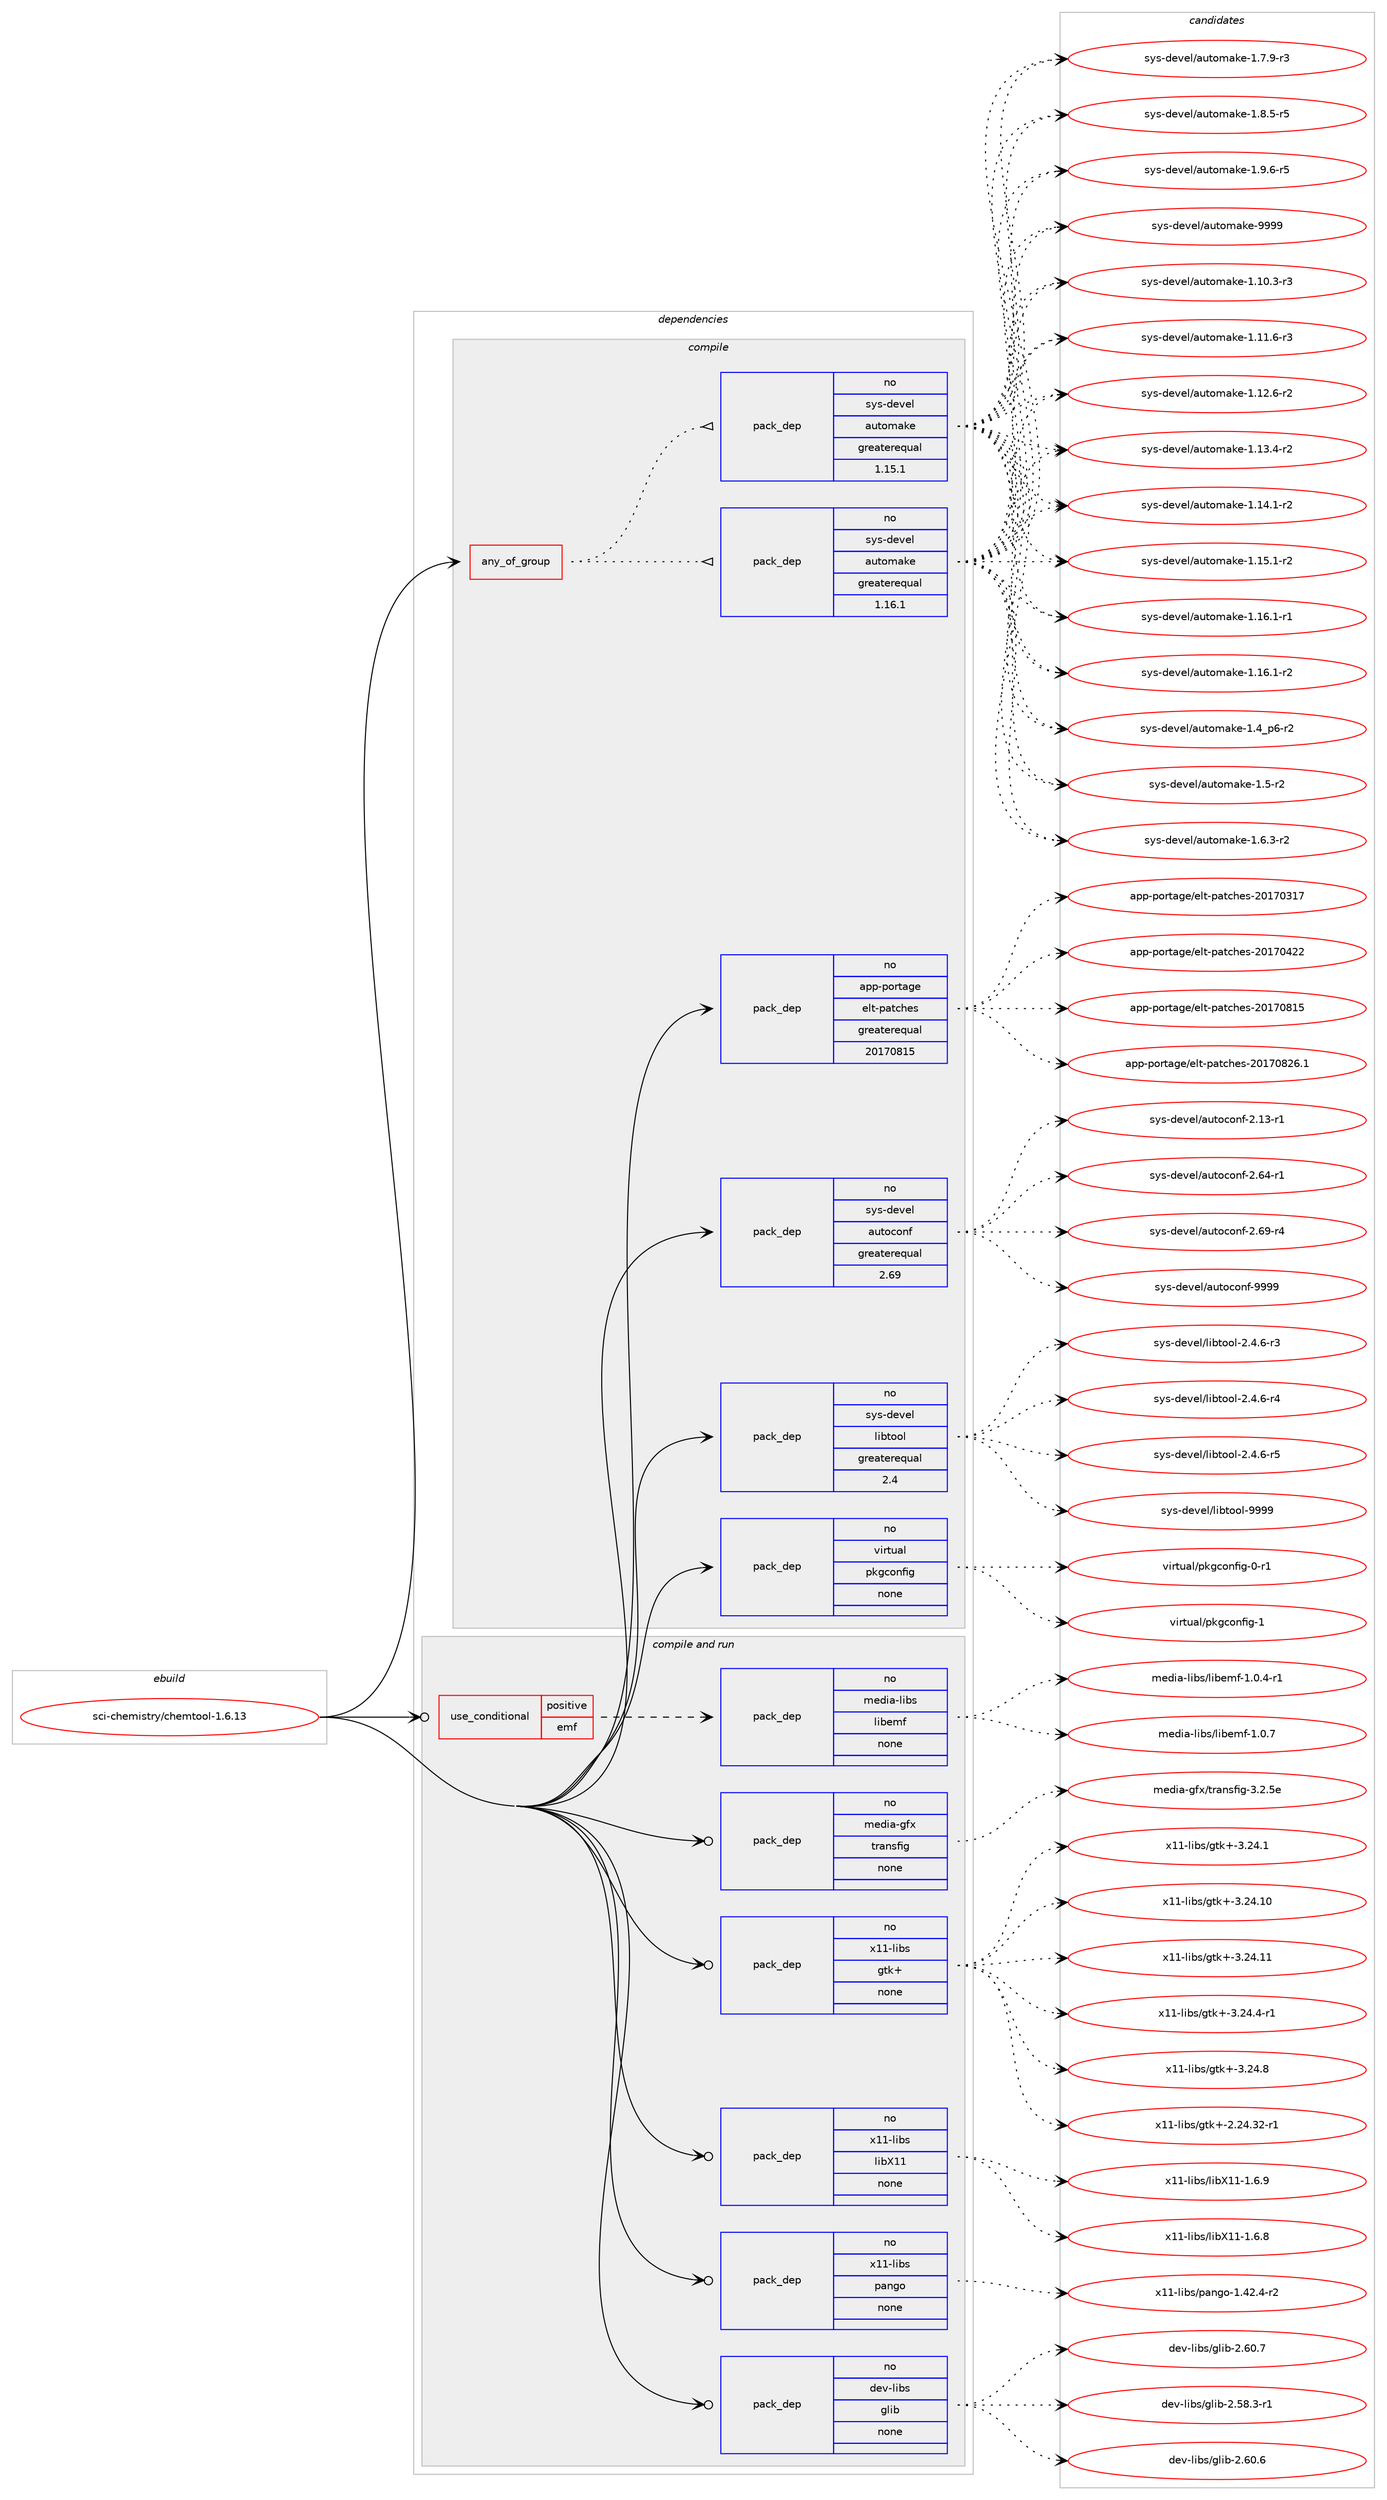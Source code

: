 digraph prolog {

# *************
# Graph options
# *************

newrank=true;
concentrate=true;
compound=true;
graph [rankdir=LR,fontname=Helvetica,fontsize=10,ranksep=1.5];#, ranksep=2.5, nodesep=0.2];
edge  [arrowhead=vee];
node  [fontname=Helvetica,fontsize=10];

# **********
# The ebuild
# **********

subgraph cluster_leftcol {
color=gray;
rank=same;
label=<<i>ebuild</i>>;
id [label="sci-chemistry/chemtool-1.6.13", color=red, width=4, href="../sci-chemistry/chemtool-1.6.13.svg"];
}

# ****************
# The dependencies
# ****************

subgraph cluster_midcol {
color=gray;
label=<<i>dependencies</i>>;
subgraph cluster_compile {
fillcolor="#eeeeee";
style=filled;
label=<<i>compile</i>>;
subgraph any14523 {
dependency851337 [label=<<TABLE BORDER="0" CELLBORDER="1" CELLSPACING="0" CELLPADDING="4"><TR><TD CELLPADDING="10">any_of_group</TD></TR></TABLE>>, shape=none, color=red];subgraph pack629408 {
dependency851338 [label=<<TABLE BORDER="0" CELLBORDER="1" CELLSPACING="0" CELLPADDING="4" WIDTH="220"><TR><TD ROWSPAN="6" CELLPADDING="30">pack_dep</TD></TR><TR><TD WIDTH="110">no</TD></TR><TR><TD>sys-devel</TD></TR><TR><TD>automake</TD></TR><TR><TD>greaterequal</TD></TR><TR><TD>1.16.1</TD></TR></TABLE>>, shape=none, color=blue];
}
dependency851337:e -> dependency851338:w [weight=20,style="dotted",arrowhead="oinv"];
subgraph pack629409 {
dependency851339 [label=<<TABLE BORDER="0" CELLBORDER="1" CELLSPACING="0" CELLPADDING="4" WIDTH="220"><TR><TD ROWSPAN="6" CELLPADDING="30">pack_dep</TD></TR><TR><TD WIDTH="110">no</TD></TR><TR><TD>sys-devel</TD></TR><TR><TD>automake</TD></TR><TR><TD>greaterequal</TD></TR><TR><TD>1.15.1</TD></TR></TABLE>>, shape=none, color=blue];
}
dependency851337:e -> dependency851339:w [weight=20,style="dotted",arrowhead="oinv"];
}
id:e -> dependency851337:w [weight=20,style="solid",arrowhead="vee"];
subgraph pack629410 {
dependency851340 [label=<<TABLE BORDER="0" CELLBORDER="1" CELLSPACING="0" CELLPADDING="4" WIDTH="220"><TR><TD ROWSPAN="6" CELLPADDING="30">pack_dep</TD></TR><TR><TD WIDTH="110">no</TD></TR><TR><TD>app-portage</TD></TR><TR><TD>elt-patches</TD></TR><TR><TD>greaterequal</TD></TR><TR><TD>20170815</TD></TR></TABLE>>, shape=none, color=blue];
}
id:e -> dependency851340:w [weight=20,style="solid",arrowhead="vee"];
subgraph pack629411 {
dependency851341 [label=<<TABLE BORDER="0" CELLBORDER="1" CELLSPACING="0" CELLPADDING="4" WIDTH="220"><TR><TD ROWSPAN="6" CELLPADDING="30">pack_dep</TD></TR><TR><TD WIDTH="110">no</TD></TR><TR><TD>sys-devel</TD></TR><TR><TD>autoconf</TD></TR><TR><TD>greaterequal</TD></TR><TR><TD>2.69</TD></TR></TABLE>>, shape=none, color=blue];
}
id:e -> dependency851341:w [weight=20,style="solid",arrowhead="vee"];
subgraph pack629412 {
dependency851342 [label=<<TABLE BORDER="0" CELLBORDER="1" CELLSPACING="0" CELLPADDING="4" WIDTH="220"><TR><TD ROWSPAN="6" CELLPADDING="30">pack_dep</TD></TR><TR><TD WIDTH="110">no</TD></TR><TR><TD>sys-devel</TD></TR><TR><TD>libtool</TD></TR><TR><TD>greaterequal</TD></TR><TR><TD>2.4</TD></TR></TABLE>>, shape=none, color=blue];
}
id:e -> dependency851342:w [weight=20,style="solid",arrowhead="vee"];
subgraph pack629413 {
dependency851343 [label=<<TABLE BORDER="0" CELLBORDER="1" CELLSPACING="0" CELLPADDING="4" WIDTH="220"><TR><TD ROWSPAN="6" CELLPADDING="30">pack_dep</TD></TR><TR><TD WIDTH="110">no</TD></TR><TR><TD>virtual</TD></TR><TR><TD>pkgconfig</TD></TR><TR><TD>none</TD></TR><TR><TD></TD></TR></TABLE>>, shape=none, color=blue];
}
id:e -> dependency851343:w [weight=20,style="solid",arrowhead="vee"];
}
subgraph cluster_compileandrun {
fillcolor="#eeeeee";
style=filled;
label=<<i>compile and run</i>>;
subgraph cond206898 {
dependency851344 [label=<<TABLE BORDER="0" CELLBORDER="1" CELLSPACING="0" CELLPADDING="4"><TR><TD ROWSPAN="3" CELLPADDING="10">use_conditional</TD></TR><TR><TD>positive</TD></TR><TR><TD>emf</TD></TR></TABLE>>, shape=none, color=red];
subgraph pack629414 {
dependency851345 [label=<<TABLE BORDER="0" CELLBORDER="1" CELLSPACING="0" CELLPADDING="4" WIDTH="220"><TR><TD ROWSPAN="6" CELLPADDING="30">pack_dep</TD></TR><TR><TD WIDTH="110">no</TD></TR><TR><TD>media-libs</TD></TR><TR><TD>libemf</TD></TR><TR><TD>none</TD></TR><TR><TD></TD></TR></TABLE>>, shape=none, color=blue];
}
dependency851344:e -> dependency851345:w [weight=20,style="dashed",arrowhead="vee"];
}
id:e -> dependency851344:w [weight=20,style="solid",arrowhead="odotvee"];
subgraph pack629415 {
dependency851346 [label=<<TABLE BORDER="0" CELLBORDER="1" CELLSPACING="0" CELLPADDING="4" WIDTH="220"><TR><TD ROWSPAN="6" CELLPADDING="30">pack_dep</TD></TR><TR><TD WIDTH="110">no</TD></TR><TR><TD>dev-libs</TD></TR><TR><TD>glib</TD></TR><TR><TD>none</TD></TR><TR><TD></TD></TR></TABLE>>, shape=none, color=blue];
}
id:e -> dependency851346:w [weight=20,style="solid",arrowhead="odotvee"];
subgraph pack629416 {
dependency851347 [label=<<TABLE BORDER="0" CELLBORDER="1" CELLSPACING="0" CELLPADDING="4" WIDTH="220"><TR><TD ROWSPAN="6" CELLPADDING="30">pack_dep</TD></TR><TR><TD WIDTH="110">no</TD></TR><TR><TD>media-gfx</TD></TR><TR><TD>transfig</TD></TR><TR><TD>none</TD></TR><TR><TD></TD></TR></TABLE>>, shape=none, color=blue];
}
id:e -> dependency851347:w [weight=20,style="solid",arrowhead="odotvee"];
subgraph pack629417 {
dependency851348 [label=<<TABLE BORDER="0" CELLBORDER="1" CELLSPACING="0" CELLPADDING="4" WIDTH="220"><TR><TD ROWSPAN="6" CELLPADDING="30">pack_dep</TD></TR><TR><TD WIDTH="110">no</TD></TR><TR><TD>x11-libs</TD></TR><TR><TD>gtk+</TD></TR><TR><TD>none</TD></TR><TR><TD></TD></TR></TABLE>>, shape=none, color=blue];
}
id:e -> dependency851348:w [weight=20,style="solid",arrowhead="odotvee"];
subgraph pack629418 {
dependency851349 [label=<<TABLE BORDER="0" CELLBORDER="1" CELLSPACING="0" CELLPADDING="4" WIDTH="220"><TR><TD ROWSPAN="6" CELLPADDING="30">pack_dep</TD></TR><TR><TD WIDTH="110">no</TD></TR><TR><TD>x11-libs</TD></TR><TR><TD>libX11</TD></TR><TR><TD>none</TD></TR><TR><TD></TD></TR></TABLE>>, shape=none, color=blue];
}
id:e -> dependency851349:w [weight=20,style="solid",arrowhead="odotvee"];
subgraph pack629419 {
dependency851350 [label=<<TABLE BORDER="0" CELLBORDER="1" CELLSPACING="0" CELLPADDING="4" WIDTH="220"><TR><TD ROWSPAN="6" CELLPADDING="30">pack_dep</TD></TR><TR><TD WIDTH="110">no</TD></TR><TR><TD>x11-libs</TD></TR><TR><TD>pango</TD></TR><TR><TD>none</TD></TR><TR><TD></TD></TR></TABLE>>, shape=none, color=blue];
}
id:e -> dependency851350:w [weight=20,style="solid",arrowhead="odotvee"];
}
subgraph cluster_run {
fillcolor="#eeeeee";
style=filled;
label=<<i>run</i>>;
}
}

# **************
# The candidates
# **************

subgraph cluster_choices {
rank=same;
color=gray;
label=<<i>candidates</i>>;

subgraph choice629408 {
color=black;
nodesep=1;
choice11512111545100101118101108479711711611110997107101454946494846514511451 [label="sys-devel/automake-1.10.3-r3", color=red, width=4,href="../sys-devel/automake-1.10.3-r3.svg"];
choice11512111545100101118101108479711711611110997107101454946494946544511451 [label="sys-devel/automake-1.11.6-r3", color=red, width=4,href="../sys-devel/automake-1.11.6-r3.svg"];
choice11512111545100101118101108479711711611110997107101454946495046544511450 [label="sys-devel/automake-1.12.6-r2", color=red, width=4,href="../sys-devel/automake-1.12.6-r2.svg"];
choice11512111545100101118101108479711711611110997107101454946495146524511450 [label="sys-devel/automake-1.13.4-r2", color=red, width=4,href="../sys-devel/automake-1.13.4-r2.svg"];
choice11512111545100101118101108479711711611110997107101454946495246494511450 [label="sys-devel/automake-1.14.1-r2", color=red, width=4,href="../sys-devel/automake-1.14.1-r2.svg"];
choice11512111545100101118101108479711711611110997107101454946495346494511450 [label="sys-devel/automake-1.15.1-r2", color=red, width=4,href="../sys-devel/automake-1.15.1-r2.svg"];
choice11512111545100101118101108479711711611110997107101454946495446494511449 [label="sys-devel/automake-1.16.1-r1", color=red, width=4,href="../sys-devel/automake-1.16.1-r1.svg"];
choice11512111545100101118101108479711711611110997107101454946495446494511450 [label="sys-devel/automake-1.16.1-r2", color=red, width=4,href="../sys-devel/automake-1.16.1-r2.svg"];
choice115121115451001011181011084797117116111109971071014549465295112544511450 [label="sys-devel/automake-1.4_p6-r2", color=red, width=4,href="../sys-devel/automake-1.4_p6-r2.svg"];
choice11512111545100101118101108479711711611110997107101454946534511450 [label="sys-devel/automake-1.5-r2", color=red, width=4,href="../sys-devel/automake-1.5-r2.svg"];
choice115121115451001011181011084797117116111109971071014549465446514511450 [label="sys-devel/automake-1.6.3-r2", color=red, width=4,href="../sys-devel/automake-1.6.3-r2.svg"];
choice115121115451001011181011084797117116111109971071014549465546574511451 [label="sys-devel/automake-1.7.9-r3", color=red, width=4,href="../sys-devel/automake-1.7.9-r3.svg"];
choice115121115451001011181011084797117116111109971071014549465646534511453 [label="sys-devel/automake-1.8.5-r5", color=red, width=4,href="../sys-devel/automake-1.8.5-r5.svg"];
choice115121115451001011181011084797117116111109971071014549465746544511453 [label="sys-devel/automake-1.9.6-r5", color=red, width=4,href="../sys-devel/automake-1.9.6-r5.svg"];
choice115121115451001011181011084797117116111109971071014557575757 [label="sys-devel/automake-9999", color=red, width=4,href="../sys-devel/automake-9999.svg"];
dependency851338:e -> choice11512111545100101118101108479711711611110997107101454946494846514511451:w [style=dotted,weight="100"];
dependency851338:e -> choice11512111545100101118101108479711711611110997107101454946494946544511451:w [style=dotted,weight="100"];
dependency851338:e -> choice11512111545100101118101108479711711611110997107101454946495046544511450:w [style=dotted,weight="100"];
dependency851338:e -> choice11512111545100101118101108479711711611110997107101454946495146524511450:w [style=dotted,weight="100"];
dependency851338:e -> choice11512111545100101118101108479711711611110997107101454946495246494511450:w [style=dotted,weight="100"];
dependency851338:e -> choice11512111545100101118101108479711711611110997107101454946495346494511450:w [style=dotted,weight="100"];
dependency851338:e -> choice11512111545100101118101108479711711611110997107101454946495446494511449:w [style=dotted,weight="100"];
dependency851338:e -> choice11512111545100101118101108479711711611110997107101454946495446494511450:w [style=dotted,weight="100"];
dependency851338:e -> choice115121115451001011181011084797117116111109971071014549465295112544511450:w [style=dotted,weight="100"];
dependency851338:e -> choice11512111545100101118101108479711711611110997107101454946534511450:w [style=dotted,weight="100"];
dependency851338:e -> choice115121115451001011181011084797117116111109971071014549465446514511450:w [style=dotted,weight="100"];
dependency851338:e -> choice115121115451001011181011084797117116111109971071014549465546574511451:w [style=dotted,weight="100"];
dependency851338:e -> choice115121115451001011181011084797117116111109971071014549465646534511453:w [style=dotted,weight="100"];
dependency851338:e -> choice115121115451001011181011084797117116111109971071014549465746544511453:w [style=dotted,weight="100"];
dependency851338:e -> choice115121115451001011181011084797117116111109971071014557575757:w [style=dotted,weight="100"];
}
subgraph choice629409 {
color=black;
nodesep=1;
choice11512111545100101118101108479711711611110997107101454946494846514511451 [label="sys-devel/automake-1.10.3-r3", color=red, width=4,href="../sys-devel/automake-1.10.3-r3.svg"];
choice11512111545100101118101108479711711611110997107101454946494946544511451 [label="sys-devel/automake-1.11.6-r3", color=red, width=4,href="../sys-devel/automake-1.11.6-r3.svg"];
choice11512111545100101118101108479711711611110997107101454946495046544511450 [label="sys-devel/automake-1.12.6-r2", color=red, width=4,href="../sys-devel/automake-1.12.6-r2.svg"];
choice11512111545100101118101108479711711611110997107101454946495146524511450 [label="sys-devel/automake-1.13.4-r2", color=red, width=4,href="../sys-devel/automake-1.13.4-r2.svg"];
choice11512111545100101118101108479711711611110997107101454946495246494511450 [label="sys-devel/automake-1.14.1-r2", color=red, width=4,href="../sys-devel/automake-1.14.1-r2.svg"];
choice11512111545100101118101108479711711611110997107101454946495346494511450 [label="sys-devel/automake-1.15.1-r2", color=red, width=4,href="../sys-devel/automake-1.15.1-r2.svg"];
choice11512111545100101118101108479711711611110997107101454946495446494511449 [label="sys-devel/automake-1.16.1-r1", color=red, width=4,href="../sys-devel/automake-1.16.1-r1.svg"];
choice11512111545100101118101108479711711611110997107101454946495446494511450 [label="sys-devel/automake-1.16.1-r2", color=red, width=4,href="../sys-devel/automake-1.16.1-r2.svg"];
choice115121115451001011181011084797117116111109971071014549465295112544511450 [label="sys-devel/automake-1.4_p6-r2", color=red, width=4,href="../sys-devel/automake-1.4_p6-r2.svg"];
choice11512111545100101118101108479711711611110997107101454946534511450 [label="sys-devel/automake-1.5-r2", color=red, width=4,href="../sys-devel/automake-1.5-r2.svg"];
choice115121115451001011181011084797117116111109971071014549465446514511450 [label="sys-devel/automake-1.6.3-r2", color=red, width=4,href="../sys-devel/automake-1.6.3-r2.svg"];
choice115121115451001011181011084797117116111109971071014549465546574511451 [label="sys-devel/automake-1.7.9-r3", color=red, width=4,href="../sys-devel/automake-1.7.9-r3.svg"];
choice115121115451001011181011084797117116111109971071014549465646534511453 [label="sys-devel/automake-1.8.5-r5", color=red, width=4,href="../sys-devel/automake-1.8.5-r5.svg"];
choice115121115451001011181011084797117116111109971071014549465746544511453 [label="sys-devel/automake-1.9.6-r5", color=red, width=4,href="../sys-devel/automake-1.9.6-r5.svg"];
choice115121115451001011181011084797117116111109971071014557575757 [label="sys-devel/automake-9999", color=red, width=4,href="../sys-devel/automake-9999.svg"];
dependency851339:e -> choice11512111545100101118101108479711711611110997107101454946494846514511451:w [style=dotted,weight="100"];
dependency851339:e -> choice11512111545100101118101108479711711611110997107101454946494946544511451:w [style=dotted,weight="100"];
dependency851339:e -> choice11512111545100101118101108479711711611110997107101454946495046544511450:w [style=dotted,weight="100"];
dependency851339:e -> choice11512111545100101118101108479711711611110997107101454946495146524511450:w [style=dotted,weight="100"];
dependency851339:e -> choice11512111545100101118101108479711711611110997107101454946495246494511450:w [style=dotted,weight="100"];
dependency851339:e -> choice11512111545100101118101108479711711611110997107101454946495346494511450:w [style=dotted,weight="100"];
dependency851339:e -> choice11512111545100101118101108479711711611110997107101454946495446494511449:w [style=dotted,weight="100"];
dependency851339:e -> choice11512111545100101118101108479711711611110997107101454946495446494511450:w [style=dotted,weight="100"];
dependency851339:e -> choice115121115451001011181011084797117116111109971071014549465295112544511450:w [style=dotted,weight="100"];
dependency851339:e -> choice11512111545100101118101108479711711611110997107101454946534511450:w [style=dotted,weight="100"];
dependency851339:e -> choice115121115451001011181011084797117116111109971071014549465446514511450:w [style=dotted,weight="100"];
dependency851339:e -> choice115121115451001011181011084797117116111109971071014549465546574511451:w [style=dotted,weight="100"];
dependency851339:e -> choice115121115451001011181011084797117116111109971071014549465646534511453:w [style=dotted,weight="100"];
dependency851339:e -> choice115121115451001011181011084797117116111109971071014549465746544511453:w [style=dotted,weight="100"];
dependency851339:e -> choice115121115451001011181011084797117116111109971071014557575757:w [style=dotted,weight="100"];
}
subgraph choice629410 {
color=black;
nodesep=1;
choice97112112451121111141169710310147101108116451129711699104101115455048495548514955 [label="app-portage/elt-patches-20170317", color=red, width=4,href="../app-portage/elt-patches-20170317.svg"];
choice97112112451121111141169710310147101108116451129711699104101115455048495548525050 [label="app-portage/elt-patches-20170422", color=red, width=4,href="../app-portage/elt-patches-20170422.svg"];
choice97112112451121111141169710310147101108116451129711699104101115455048495548564953 [label="app-portage/elt-patches-20170815", color=red, width=4,href="../app-portage/elt-patches-20170815.svg"];
choice971121124511211111411697103101471011081164511297116991041011154550484955485650544649 [label="app-portage/elt-patches-20170826.1", color=red, width=4,href="../app-portage/elt-patches-20170826.1.svg"];
dependency851340:e -> choice97112112451121111141169710310147101108116451129711699104101115455048495548514955:w [style=dotted,weight="100"];
dependency851340:e -> choice97112112451121111141169710310147101108116451129711699104101115455048495548525050:w [style=dotted,weight="100"];
dependency851340:e -> choice97112112451121111141169710310147101108116451129711699104101115455048495548564953:w [style=dotted,weight="100"];
dependency851340:e -> choice971121124511211111411697103101471011081164511297116991041011154550484955485650544649:w [style=dotted,weight="100"];
}
subgraph choice629411 {
color=black;
nodesep=1;
choice1151211154510010111810110847971171161119911111010245504649514511449 [label="sys-devel/autoconf-2.13-r1", color=red, width=4,href="../sys-devel/autoconf-2.13-r1.svg"];
choice1151211154510010111810110847971171161119911111010245504654524511449 [label="sys-devel/autoconf-2.64-r1", color=red, width=4,href="../sys-devel/autoconf-2.64-r1.svg"];
choice1151211154510010111810110847971171161119911111010245504654574511452 [label="sys-devel/autoconf-2.69-r4", color=red, width=4,href="../sys-devel/autoconf-2.69-r4.svg"];
choice115121115451001011181011084797117116111991111101024557575757 [label="sys-devel/autoconf-9999", color=red, width=4,href="../sys-devel/autoconf-9999.svg"];
dependency851341:e -> choice1151211154510010111810110847971171161119911111010245504649514511449:w [style=dotted,weight="100"];
dependency851341:e -> choice1151211154510010111810110847971171161119911111010245504654524511449:w [style=dotted,weight="100"];
dependency851341:e -> choice1151211154510010111810110847971171161119911111010245504654574511452:w [style=dotted,weight="100"];
dependency851341:e -> choice115121115451001011181011084797117116111991111101024557575757:w [style=dotted,weight="100"];
}
subgraph choice629412 {
color=black;
nodesep=1;
choice1151211154510010111810110847108105981161111111084550465246544511451 [label="sys-devel/libtool-2.4.6-r3", color=red, width=4,href="../sys-devel/libtool-2.4.6-r3.svg"];
choice1151211154510010111810110847108105981161111111084550465246544511452 [label="sys-devel/libtool-2.4.6-r4", color=red, width=4,href="../sys-devel/libtool-2.4.6-r4.svg"];
choice1151211154510010111810110847108105981161111111084550465246544511453 [label="sys-devel/libtool-2.4.6-r5", color=red, width=4,href="../sys-devel/libtool-2.4.6-r5.svg"];
choice1151211154510010111810110847108105981161111111084557575757 [label="sys-devel/libtool-9999", color=red, width=4,href="../sys-devel/libtool-9999.svg"];
dependency851342:e -> choice1151211154510010111810110847108105981161111111084550465246544511451:w [style=dotted,weight="100"];
dependency851342:e -> choice1151211154510010111810110847108105981161111111084550465246544511452:w [style=dotted,weight="100"];
dependency851342:e -> choice1151211154510010111810110847108105981161111111084550465246544511453:w [style=dotted,weight="100"];
dependency851342:e -> choice1151211154510010111810110847108105981161111111084557575757:w [style=dotted,weight="100"];
}
subgraph choice629413 {
color=black;
nodesep=1;
choice11810511411611797108471121071039911111010210510345484511449 [label="virtual/pkgconfig-0-r1", color=red, width=4,href="../virtual/pkgconfig-0-r1.svg"];
choice1181051141161179710847112107103991111101021051034549 [label="virtual/pkgconfig-1", color=red, width=4,href="../virtual/pkgconfig-1.svg"];
dependency851343:e -> choice11810511411611797108471121071039911111010210510345484511449:w [style=dotted,weight="100"];
dependency851343:e -> choice1181051141161179710847112107103991111101021051034549:w [style=dotted,weight="100"];
}
subgraph choice629414 {
color=black;
nodesep=1;
choice10910110010597451081059811547108105981011091024549464846524511449 [label="media-libs/libemf-1.0.4-r1", color=red, width=4,href="../media-libs/libemf-1.0.4-r1.svg"];
choice1091011001059745108105981154710810598101109102454946484655 [label="media-libs/libemf-1.0.7", color=red, width=4,href="../media-libs/libemf-1.0.7.svg"];
dependency851345:e -> choice10910110010597451081059811547108105981011091024549464846524511449:w [style=dotted,weight="100"];
dependency851345:e -> choice1091011001059745108105981154710810598101109102454946484655:w [style=dotted,weight="100"];
}
subgraph choice629415 {
color=black;
nodesep=1;
choice10010111845108105981154710310810598455046535646514511449 [label="dev-libs/glib-2.58.3-r1", color=red, width=4,href="../dev-libs/glib-2.58.3-r1.svg"];
choice1001011184510810598115471031081059845504654484654 [label="dev-libs/glib-2.60.6", color=red, width=4,href="../dev-libs/glib-2.60.6.svg"];
choice1001011184510810598115471031081059845504654484655 [label="dev-libs/glib-2.60.7", color=red, width=4,href="../dev-libs/glib-2.60.7.svg"];
dependency851346:e -> choice10010111845108105981154710310810598455046535646514511449:w [style=dotted,weight="100"];
dependency851346:e -> choice1001011184510810598115471031081059845504654484654:w [style=dotted,weight="100"];
dependency851346:e -> choice1001011184510810598115471031081059845504654484655:w [style=dotted,weight="100"];
}
subgraph choice629416 {
color=black;
nodesep=1;
choice10910110010597451031021204711611497110115102105103455146504653101 [label="media-gfx/transfig-3.2.5e", color=red, width=4,href="../media-gfx/transfig-3.2.5e.svg"];
dependency851347:e -> choice10910110010597451031021204711611497110115102105103455146504653101:w [style=dotted,weight="100"];
}
subgraph choice629417 {
color=black;
nodesep=1;
choice12049494510810598115471031161074345504650524651504511449 [label="x11-libs/gtk+-2.24.32-r1", color=red, width=4,href="../x11-libs/gtk+-2.24.32-r1.svg"];
choice12049494510810598115471031161074345514650524649 [label="x11-libs/gtk+-3.24.1", color=red, width=4,href="../x11-libs/gtk+-3.24.1.svg"];
choice1204949451081059811547103116107434551465052464948 [label="x11-libs/gtk+-3.24.10", color=red, width=4,href="../x11-libs/gtk+-3.24.10.svg"];
choice1204949451081059811547103116107434551465052464949 [label="x11-libs/gtk+-3.24.11", color=red, width=4,href="../x11-libs/gtk+-3.24.11.svg"];
choice120494945108105981154710311610743455146505246524511449 [label="x11-libs/gtk+-3.24.4-r1", color=red, width=4,href="../x11-libs/gtk+-3.24.4-r1.svg"];
choice12049494510810598115471031161074345514650524656 [label="x11-libs/gtk+-3.24.8", color=red, width=4,href="../x11-libs/gtk+-3.24.8.svg"];
dependency851348:e -> choice12049494510810598115471031161074345504650524651504511449:w [style=dotted,weight="100"];
dependency851348:e -> choice12049494510810598115471031161074345514650524649:w [style=dotted,weight="100"];
dependency851348:e -> choice1204949451081059811547103116107434551465052464948:w [style=dotted,weight="100"];
dependency851348:e -> choice1204949451081059811547103116107434551465052464949:w [style=dotted,weight="100"];
dependency851348:e -> choice120494945108105981154710311610743455146505246524511449:w [style=dotted,weight="100"];
dependency851348:e -> choice12049494510810598115471031161074345514650524656:w [style=dotted,weight="100"];
}
subgraph choice629418 {
color=black;
nodesep=1;
choice120494945108105981154710810598884949454946544656 [label="x11-libs/libX11-1.6.8", color=red, width=4,href="../x11-libs/libX11-1.6.8.svg"];
choice120494945108105981154710810598884949454946544657 [label="x11-libs/libX11-1.6.9", color=red, width=4,href="../x11-libs/libX11-1.6.9.svg"];
dependency851349:e -> choice120494945108105981154710810598884949454946544656:w [style=dotted,weight="100"];
dependency851349:e -> choice120494945108105981154710810598884949454946544657:w [style=dotted,weight="100"];
}
subgraph choice629419 {
color=black;
nodesep=1;
choice120494945108105981154711297110103111454946525046524511450 [label="x11-libs/pango-1.42.4-r2", color=red, width=4,href="../x11-libs/pango-1.42.4-r2.svg"];
dependency851350:e -> choice120494945108105981154711297110103111454946525046524511450:w [style=dotted,weight="100"];
}
}

}
